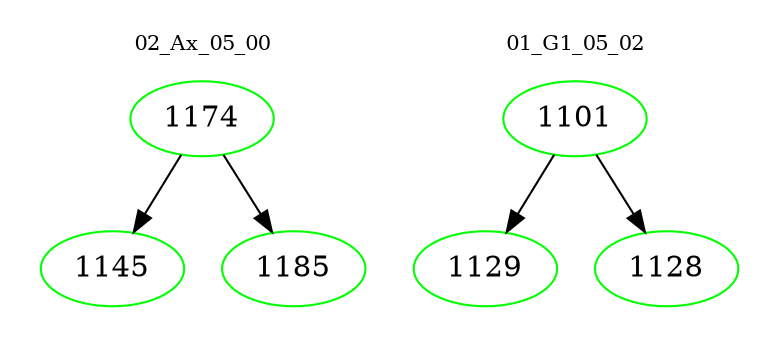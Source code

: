 digraph{
subgraph cluster_0 {
color = white
label = "02_Ax_05_00";
fontsize=10;
T0_1174 [label="1174", color="green"]
T0_1174 -> T0_1145 [color="black"]
T0_1145 [label="1145", color="green"]
T0_1174 -> T0_1185 [color="black"]
T0_1185 [label="1185", color="green"]
}
subgraph cluster_1 {
color = white
label = "01_G1_05_02";
fontsize=10;
T1_1101 [label="1101", color="green"]
T1_1101 -> T1_1129 [color="black"]
T1_1129 [label="1129", color="green"]
T1_1101 -> T1_1128 [color="black"]
T1_1128 [label="1128", color="green"]
}
}
